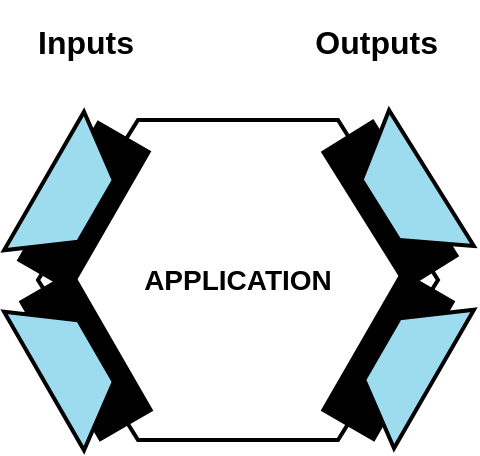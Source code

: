 <mxfile>
    <diagram id="qCnaVXlrUtLdoBFSRlJ8" name="Page-1">
        <mxGraphModel dx="427" dy="759" grid="1" gridSize="10" guides="1" tooltips="1" connect="1" arrows="1" fold="1" page="1" pageScale="1" pageWidth="850" pageHeight="1100" math="0" shadow="0">
            <root>
                <mxCell id="0"/>
                <mxCell id="1" parent="0"/>
                <mxCell id="99" value="APPLICATION" style="shape=hexagon;perimeter=hexagonPerimeter2;whiteSpace=wrap;html=1;fixedSize=1;strokeWidth=2;fontStyle=1;fontSize=14;rounded=0;size=50;" parent="1" vertex="1">
                    <mxGeometry x="40" y="80" width="200" height="160" as="geometry"/>
                </mxCell>
                <mxCell id="111" value="Outputs" style="text;strokeColor=none;fillColor=none;align=right;verticalAlign=middle;rounded=0;sketch=0;strokeWidth=2;fontSize=16;spacing=0;labelPosition=center;verticalLabelPosition=middle;fontStyle=1" parent="1" vertex="1">
                    <mxGeometry x="160" y="20" width="80" height="40" as="geometry"/>
                </mxCell>
                <mxCell id="112" value="Inputs" style="text;strokeColor=none;fillColor=none;align=left;verticalAlign=middle;rounded=0;sketch=0;strokeWidth=2;fontSize=16;spacing=0;labelPosition=center;verticalLabelPosition=middle;fontStyle=1" parent="1" vertex="1">
                    <mxGeometry x="40" y="20" width="80" height="40" as="geometry"/>
                </mxCell>
                <mxCell id="115" value="" style="group;rotation=-30;" vertex="1" connectable="0" parent="1">
                    <mxGeometry x="40" y="160" width="40" height="80" as="geometry"/>
                </mxCell>
                <mxCell id="104" value="" style="verticalLabelPosition=bottom;verticalAlign=top;html=1;shape=mxgraph.basic.rect;fillColor2=none;strokeWidth=1;size=20;indent=5;rounded=0;fontSize=14;direction=south;fillColor=#000000;rotation=-30;" parent="115" vertex="1">
                    <mxGeometry x="9" y="-2" width="30" height="80" as="geometry"/>
                </mxCell>
                <mxCell id="102" value="" style="strokeWidth=2;outlineConnect=0;dashed=0;align=center;html=1;fontSize=8;shape=mxgraph.eip.channel_adapter;fillColor=#9ddbef;rounded=0;rotation=-30;" parent="115" vertex="1">
                    <mxGeometry x="1" y="3" width="30" height="80" as="geometry"/>
                </mxCell>
                <mxCell id="116" value="" style="group;rotation=30;" vertex="1" connectable="0" parent="1">
                    <mxGeometry x="200" y="160" width="40" height="80" as="geometry"/>
                </mxCell>
                <mxCell id="105" value="" style="verticalLabelPosition=bottom;verticalAlign=top;html=1;shape=mxgraph.basic.rect;fillColor2=none;strokeWidth=1;size=20;indent=5;rounded=0;fontSize=14;direction=south;fillColor=#000000;rotation=30;" parent="116" vertex="1">
                    <mxGeometry y="-2" width="30" height="80" as="geometry"/>
                </mxCell>
                <mxCell id="106" value="" style="strokeWidth=2;outlineConnect=0;dashed=0;align=center;html=1;fontSize=8;shape=mxgraph.eip.channel_adapter;fillColor=#9ddbef;rounded=0;direction=west;rotation=30;" parent="116" vertex="1">
                    <mxGeometry x="10" y="2" width="30" height="80" as="geometry"/>
                </mxCell>
                <mxCell id="119" value="" style="group;rotation=-212;" vertex="1" connectable="0" parent="1">
                    <mxGeometry x="200" y="80" width="40" height="80" as="geometry"/>
                </mxCell>
                <mxCell id="120" value="" style="verticalLabelPosition=bottom;verticalAlign=top;html=1;shape=mxgraph.basic.rect;fillColor2=none;strokeWidth=1;size=20;indent=5;rounded=0;fontSize=14;direction=south;fillColor=#000000;rotation=-212;" vertex="1" parent="119">
                    <mxGeometry x="1" y="2" width="30" height="80" as="geometry"/>
                </mxCell>
                <mxCell id="121" value="" style="strokeWidth=2;outlineConnect=0;dashed=0;align=center;html=1;fontSize=8;shape=mxgraph.eip.channel_adapter;fillColor=#9ddbef;rounded=0;rotation=-212;" vertex="1" parent="119">
                    <mxGeometry x="9" y="-3" width="30" height="80" as="geometry"/>
                </mxCell>
                <mxCell id="122" value="" style="group;rotation=30;" vertex="1" connectable="0" parent="1">
                    <mxGeometry x="40" y="80" width="40" height="80" as="geometry"/>
                </mxCell>
                <mxCell id="123" value="" style="verticalLabelPosition=bottom;verticalAlign=top;html=1;shape=mxgraph.basic.rect;fillColor2=none;strokeWidth=1;size=20;indent=5;rounded=0;fontSize=14;direction=south;fillColor=#000000;rotation=30;" vertex="1" parent="122">
                    <mxGeometry x="8" y="3" width="30" height="80" as="geometry"/>
                </mxCell>
                <mxCell id="124" value="" style="strokeWidth=2;outlineConnect=0;dashed=0;align=center;html=1;fontSize=8;shape=mxgraph.eip.channel_adapter;fillColor=#9ddbef;rounded=0;rotation=30;" vertex="1" parent="122">
                    <mxGeometry x="1" y="-2" width="30" height="80" as="geometry"/>
                </mxCell>
            </root>
        </mxGraphModel>
    </diagram>
</mxfile>
